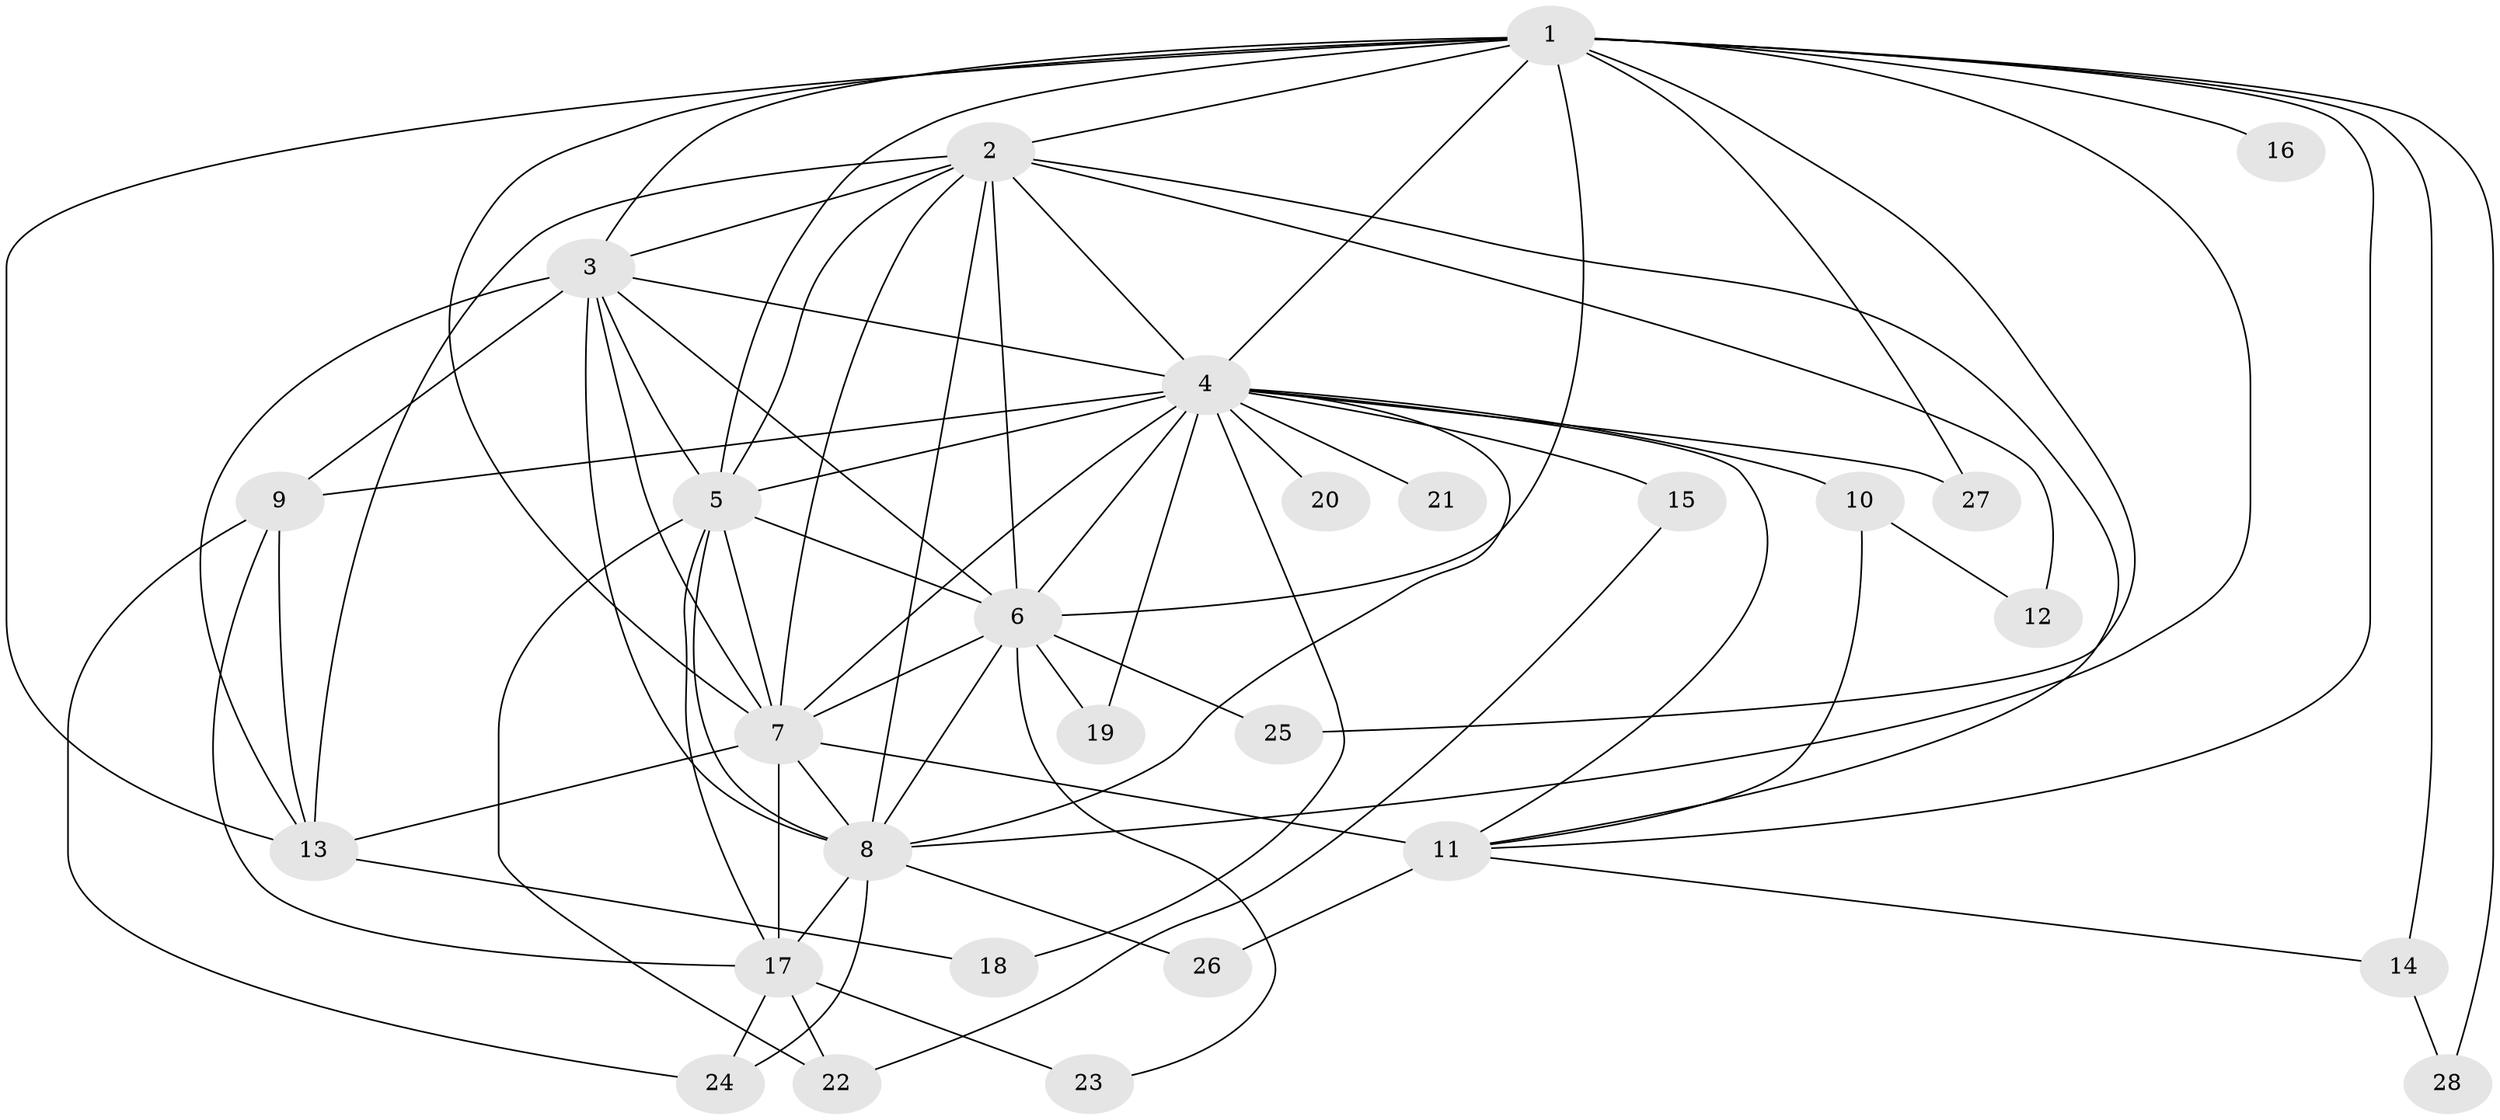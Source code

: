 // original degree distribution, {18: 0.01818181818181818, 15: 0.01818181818181818, 16: 0.03636363636363636, 13: 0.03636363636363636, 21: 0.03636363636363636, 9: 0.01818181818181818, 14: 0.01818181818181818, 2: 0.5272727272727272, 4: 0.07272727272727272, 3: 0.2, 7: 0.01818181818181818}
// Generated by graph-tools (version 1.1) at 2025/49/03/04/25 22:49:22]
// undirected, 28 vertices, 73 edges
graph export_dot {
  node [color=gray90,style=filled];
  1;
  2;
  3;
  4;
  5;
  6;
  7;
  8;
  9;
  10;
  11;
  12;
  13;
  14;
  15;
  16;
  17;
  18;
  19;
  20;
  21;
  22;
  23;
  24;
  25;
  26;
  27;
  28;
  1 -- 2 [weight=2.0];
  1 -- 3 [weight=1.0];
  1 -- 4 [weight=3.0];
  1 -- 5 [weight=1.0];
  1 -- 6 [weight=1.0];
  1 -- 7 [weight=1.0];
  1 -- 8 [weight=1.0];
  1 -- 11 [weight=1.0];
  1 -- 13 [weight=1.0];
  1 -- 14 [weight=1.0];
  1 -- 16 [weight=1.0];
  1 -- 25 [weight=1.0];
  1 -- 27 [weight=1.0];
  1 -- 28 [weight=1.0];
  2 -- 3 [weight=2.0];
  2 -- 4 [weight=4.0];
  2 -- 5 [weight=2.0];
  2 -- 6 [weight=6.0];
  2 -- 7 [weight=2.0];
  2 -- 8 [weight=3.0];
  2 -- 11 [weight=1.0];
  2 -- 12 [weight=1.0];
  2 -- 13 [weight=1.0];
  3 -- 4 [weight=2.0];
  3 -- 5 [weight=1.0];
  3 -- 6 [weight=2.0];
  3 -- 7 [weight=2.0];
  3 -- 8 [weight=1.0];
  3 -- 9 [weight=4.0];
  3 -- 13 [weight=1.0];
  4 -- 5 [weight=3.0];
  4 -- 6 [weight=3.0];
  4 -- 7 [weight=2.0];
  4 -- 8 [weight=2.0];
  4 -- 9 [weight=1.0];
  4 -- 10 [weight=2.0];
  4 -- 11 [weight=1.0];
  4 -- 15 [weight=2.0];
  4 -- 18 [weight=1.0];
  4 -- 19 [weight=1.0];
  4 -- 20 [weight=1.0];
  4 -- 21 [weight=3.0];
  4 -- 27 [weight=1.0];
  5 -- 6 [weight=2.0];
  5 -- 7 [weight=1.0];
  5 -- 8 [weight=1.0];
  5 -- 17 [weight=1.0];
  5 -- 22 [weight=1.0];
  6 -- 7 [weight=2.0];
  6 -- 8 [weight=1.0];
  6 -- 19 [weight=1.0];
  6 -- 23 [weight=1.0];
  6 -- 25 [weight=1.0];
  7 -- 8 [weight=2.0];
  7 -- 11 [weight=5.0];
  7 -- 13 [weight=2.0];
  7 -- 17 [weight=2.0];
  8 -- 17 [weight=1.0];
  8 -- 24 [weight=1.0];
  8 -- 26 [weight=1.0];
  9 -- 13 [weight=1.0];
  9 -- 17 [weight=1.0];
  9 -- 24 [weight=1.0];
  10 -- 11 [weight=1.0];
  10 -- 12 [weight=1.0];
  11 -- 14 [weight=1.0];
  11 -- 26 [weight=1.0];
  13 -- 18 [weight=1.0];
  14 -- 28 [weight=1.0];
  15 -- 22 [weight=1.0];
  17 -- 22 [weight=1.0];
  17 -- 23 [weight=1.0];
  17 -- 24 [weight=1.0];
}
